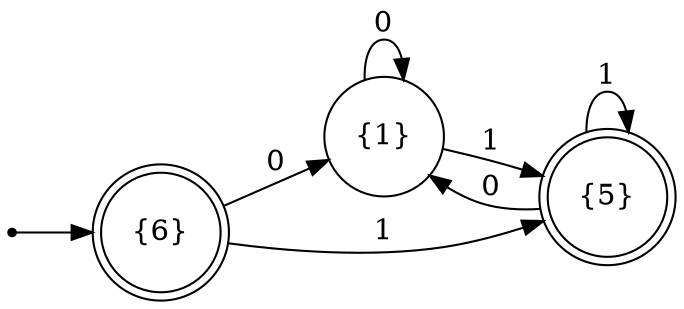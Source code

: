 digraph Automate {
rankdir=LR;
node [shape = circle];
start [shape=point];
start -> "{6}";
"{1}" -> "{1}" [label="0"];
"{6}" -> "{5}" [label="1"];
"{1}" -> "{5}" [label="1"];
"{6}" -> "{1}" [label="0"];
"{5}" -> "{1}" [label="0"];
"{5}" -> "{5}" [label="1"];
"{6}" [shape = doublecircle];
"{5}" [shape = doublecircle];
}
